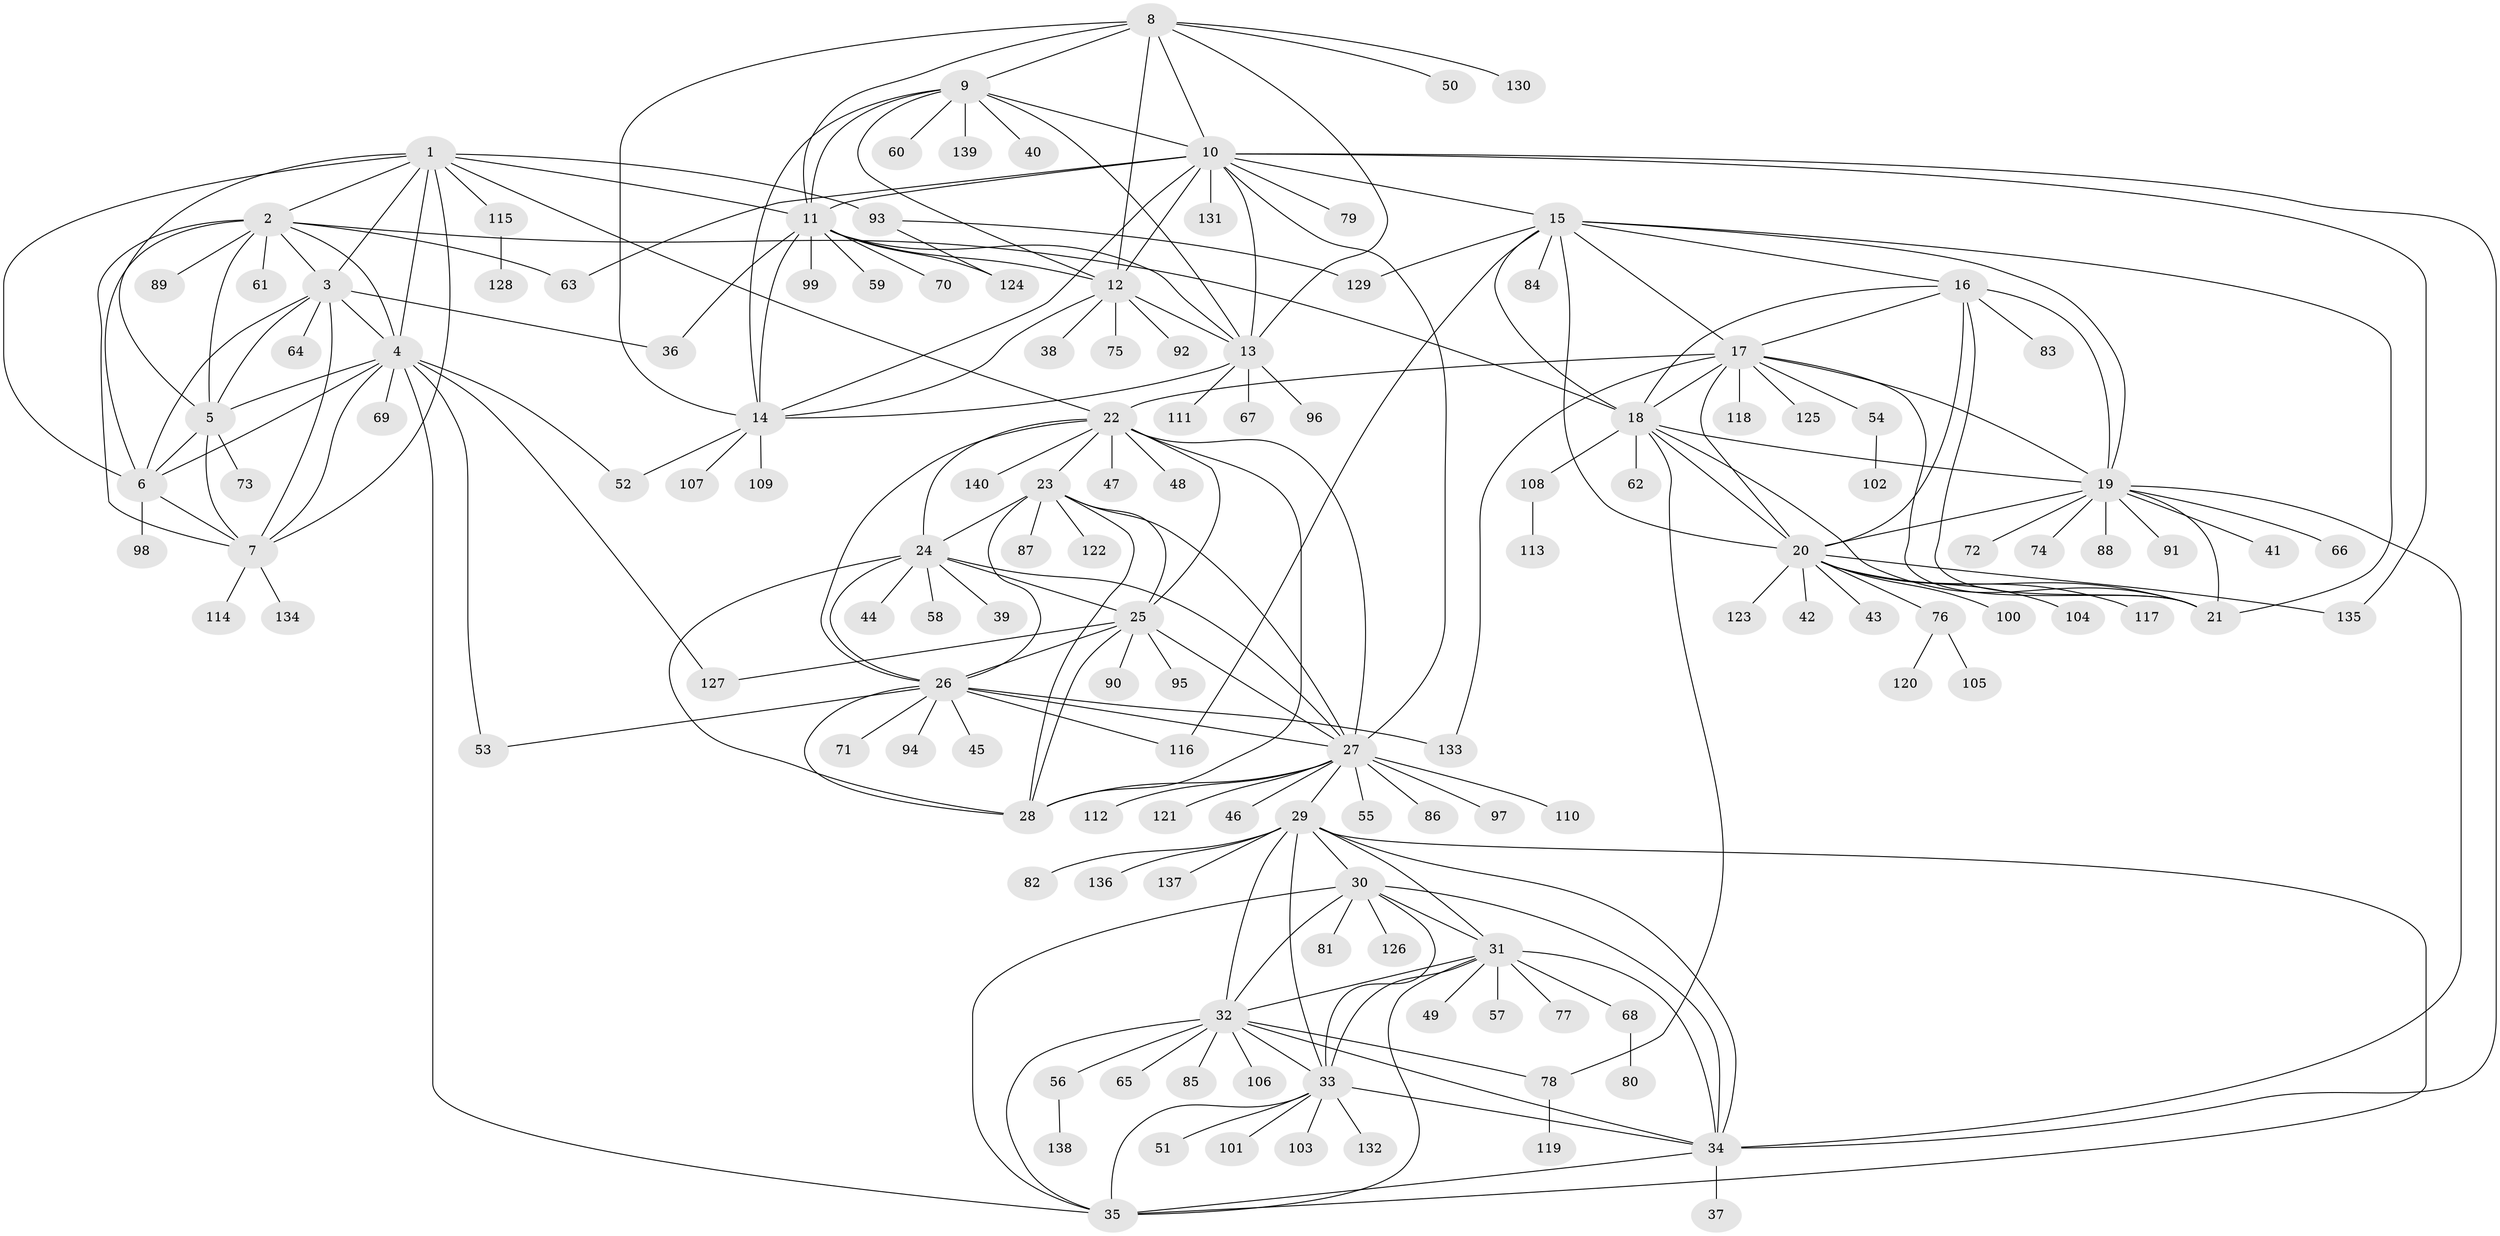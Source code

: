 // Generated by graph-tools (version 1.1) at 2025/50/03/09/25 03:50:30]
// undirected, 140 vertices, 231 edges
graph export_dot {
graph [start="1"]
  node [color=gray90,style=filled];
  1;
  2;
  3;
  4;
  5;
  6;
  7;
  8;
  9;
  10;
  11;
  12;
  13;
  14;
  15;
  16;
  17;
  18;
  19;
  20;
  21;
  22;
  23;
  24;
  25;
  26;
  27;
  28;
  29;
  30;
  31;
  32;
  33;
  34;
  35;
  36;
  37;
  38;
  39;
  40;
  41;
  42;
  43;
  44;
  45;
  46;
  47;
  48;
  49;
  50;
  51;
  52;
  53;
  54;
  55;
  56;
  57;
  58;
  59;
  60;
  61;
  62;
  63;
  64;
  65;
  66;
  67;
  68;
  69;
  70;
  71;
  72;
  73;
  74;
  75;
  76;
  77;
  78;
  79;
  80;
  81;
  82;
  83;
  84;
  85;
  86;
  87;
  88;
  89;
  90;
  91;
  92;
  93;
  94;
  95;
  96;
  97;
  98;
  99;
  100;
  101;
  102;
  103;
  104;
  105;
  106;
  107;
  108;
  109;
  110;
  111;
  112;
  113;
  114;
  115;
  116;
  117;
  118;
  119;
  120;
  121;
  122;
  123;
  124;
  125;
  126;
  127;
  128;
  129;
  130;
  131;
  132;
  133;
  134;
  135;
  136;
  137;
  138;
  139;
  140;
  1 -- 2;
  1 -- 3;
  1 -- 4;
  1 -- 5;
  1 -- 6;
  1 -- 7;
  1 -- 11;
  1 -- 22;
  1 -- 93;
  1 -- 115;
  2 -- 3;
  2 -- 4;
  2 -- 5;
  2 -- 6;
  2 -- 7;
  2 -- 18;
  2 -- 61;
  2 -- 63;
  2 -- 89;
  3 -- 4;
  3 -- 5;
  3 -- 6;
  3 -- 7;
  3 -- 36;
  3 -- 64;
  4 -- 5;
  4 -- 6;
  4 -- 7;
  4 -- 35;
  4 -- 52;
  4 -- 53;
  4 -- 69;
  4 -- 127;
  5 -- 6;
  5 -- 7;
  5 -- 73;
  6 -- 7;
  6 -- 98;
  7 -- 114;
  7 -- 134;
  8 -- 9;
  8 -- 10;
  8 -- 11;
  8 -- 12;
  8 -- 13;
  8 -- 14;
  8 -- 50;
  8 -- 130;
  9 -- 10;
  9 -- 11;
  9 -- 12;
  9 -- 13;
  9 -- 14;
  9 -- 40;
  9 -- 60;
  9 -- 139;
  10 -- 11;
  10 -- 12;
  10 -- 13;
  10 -- 14;
  10 -- 15;
  10 -- 27;
  10 -- 34;
  10 -- 63;
  10 -- 79;
  10 -- 131;
  10 -- 135;
  11 -- 12;
  11 -- 13;
  11 -- 14;
  11 -- 36;
  11 -- 59;
  11 -- 70;
  11 -- 99;
  11 -- 124;
  12 -- 13;
  12 -- 14;
  12 -- 38;
  12 -- 75;
  12 -- 92;
  13 -- 14;
  13 -- 67;
  13 -- 96;
  13 -- 111;
  14 -- 52;
  14 -- 107;
  14 -- 109;
  15 -- 16;
  15 -- 17;
  15 -- 18;
  15 -- 19;
  15 -- 20;
  15 -- 21;
  15 -- 84;
  15 -- 116;
  15 -- 129;
  16 -- 17;
  16 -- 18;
  16 -- 19;
  16 -- 20;
  16 -- 21;
  16 -- 83;
  17 -- 18;
  17 -- 19;
  17 -- 20;
  17 -- 21;
  17 -- 22;
  17 -- 54;
  17 -- 118;
  17 -- 125;
  17 -- 133;
  18 -- 19;
  18 -- 20;
  18 -- 21;
  18 -- 62;
  18 -- 78;
  18 -- 108;
  19 -- 20;
  19 -- 21;
  19 -- 34;
  19 -- 41;
  19 -- 66;
  19 -- 72;
  19 -- 74;
  19 -- 88;
  19 -- 91;
  20 -- 21;
  20 -- 42;
  20 -- 43;
  20 -- 76;
  20 -- 100;
  20 -- 104;
  20 -- 117;
  20 -- 123;
  20 -- 135;
  22 -- 23;
  22 -- 24;
  22 -- 25;
  22 -- 26;
  22 -- 27;
  22 -- 28;
  22 -- 47;
  22 -- 48;
  22 -- 140;
  23 -- 24;
  23 -- 25;
  23 -- 26;
  23 -- 27;
  23 -- 28;
  23 -- 87;
  23 -- 122;
  24 -- 25;
  24 -- 26;
  24 -- 27;
  24 -- 28;
  24 -- 39;
  24 -- 44;
  24 -- 58;
  25 -- 26;
  25 -- 27;
  25 -- 28;
  25 -- 90;
  25 -- 95;
  25 -- 127;
  26 -- 27;
  26 -- 28;
  26 -- 45;
  26 -- 53;
  26 -- 71;
  26 -- 94;
  26 -- 116;
  26 -- 133;
  27 -- 28;
  27 -- 29;
  27 -- 46;
  27 -- 55;
  27 -- 86;
  27 -- 97;
  27 -- 110;
  27 -- 112;
  27 -- 121;
  29 -- 30;
  29 -- 31;
  29 -- 32;
  29 -- 33;
  29 -- 34;
  29 -- 35;
  29 -- 82;
  29 -- 136;
  29 -- 137;
  30 -- 31;
  30 -- 32;
  30 -- 33;
  30 -- 34;
  30 -- 35;
  30 -- 81;
  30 -- 126;
  31 -- 32;
  31 -- 33;
  31 -- 34;
  31 -- 35;
  31 -- 49;
  31 -- 57;
  31 -- 68;
  31 -- 77;
  32 -- 33;
  32 -- 34;
  32 -- 35;
  32 -- 56;
  32 -- 65;
  32 -- 78;
  32 -- 85;
  32 -- 106;
  33 -- 34;
  33 -- 35;
  33 -- 51;
  33 -- 101;
  33 -- 103;
  33 -- 132;
  34 -- 35;
  34 -- 37;
  54 -- 102;
  56 -- 138;
  68 -- 80;
  76 -- 105;
  76 -- 120;
  78 -- 119;
  93 -- 124;
  93 -- 129;
  108 -- 113;
  115 -- 128;
}
